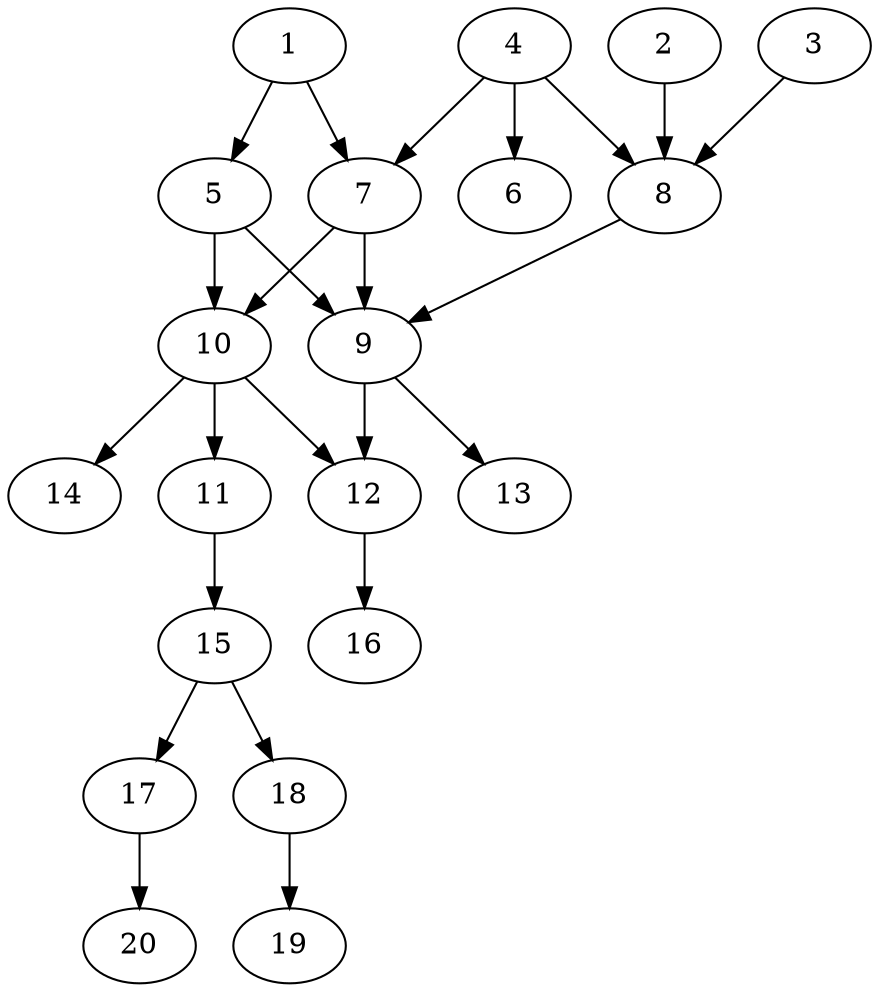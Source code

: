 // DAG automatically generated by daggen at Sat Jul 27 15:35:52 2019
// ./daggen --dot -n 20 --ccr 0.4 --fat 0.4 --regular 0.5 --density 0.6 --mindata 5242880 --maxdata 52428800 
digraph G {
  1 [size="47296000", alpha="0.04", expect_size="18918400"] 
  1 -> 5 [size ="18918400"]
  1 -> 7 [size ="18918400"]
  2 [size="19025920", alpha="0.20", expect_size="7610368"] 
  2 -> 8 [size ="7610368"]
  3 [size="101186560", alpha="0.07", expect_size="40474624"] 
  3 -> 8 [size ="40474624"]
  4 [size="49164800", alpha="0.17", expect_size="19665920"] 
  4 -> 6 [size ="19665920"]
  4 -> 7 [size ="19665920"]
  4 -> 8 [size ="19665920"]
  5 [size="109345280", alpha="0.09", expect_size="43738112"] 
  5 -> 9 [size ="43738112"]
  5 -> 10 [size ="43738112"]
  6 [size="72350720", alpha="0.04", expect_size="28940288"] 
  7 [size="108247040", alpha="0.07", expect_size="43298816"] 
  7 -> 9 [size ="43298816"]
  7 -> 10 [size ="43298816"]
  8 [size="107678720", alpha="0.02", expect_size="43071488"] 
  8 -> 9 [size ="43071488"]
  9 [size="103265280", alpha="0.07", expect_size="41306112"] 
  9 -> 12 [size ="41306112"]
  9 -> 13 [size ="41306112"]
  10 [size="95418880", alpha="0.15", expect_size="38167552"] 
  10 -> 11 [size ="38167552"]
  10 -> 12 [size ="38167552"]
  10 -> 14 [size ="38167552"]
  11 [size="37491200", alpha="0.05", expect_size="14996480"] 
  11 -> 15 [size ="14996480"]
  12 [size="59202560", alpha="0.03", expect_size="23681024"] 
  12 -> 16 [size ="23681024"]
  13 [size="57108480", alpha="0.06", expect_size="22843392"] 
  14 [size="99834880", alpha="0.01", expect_size="39933952"] 
  15 [size="84610560", alpha="0.06", expect_size="33844224"] 
  15 -> 17 [size ="33844224"]
  15 -> 18 [size ="33844224"]
  16 [size="18096640", alpha="0.16", expect_size="7238656"] 
  17 [size="38860800", alpha="0.02", expect_size="15544320"] 
  17 -> 20 [size ="15544320"]
  18 [size="81561600", alpha="0.15", expect_size="32624640"] 
  18 -> 19 [size ="32624640"]
  19 [size="94535680", alpha="0.07", expect_size="37814272"] 
  20 [size="15700480", alpha="0.08", expect_size="6280192"] 
}
